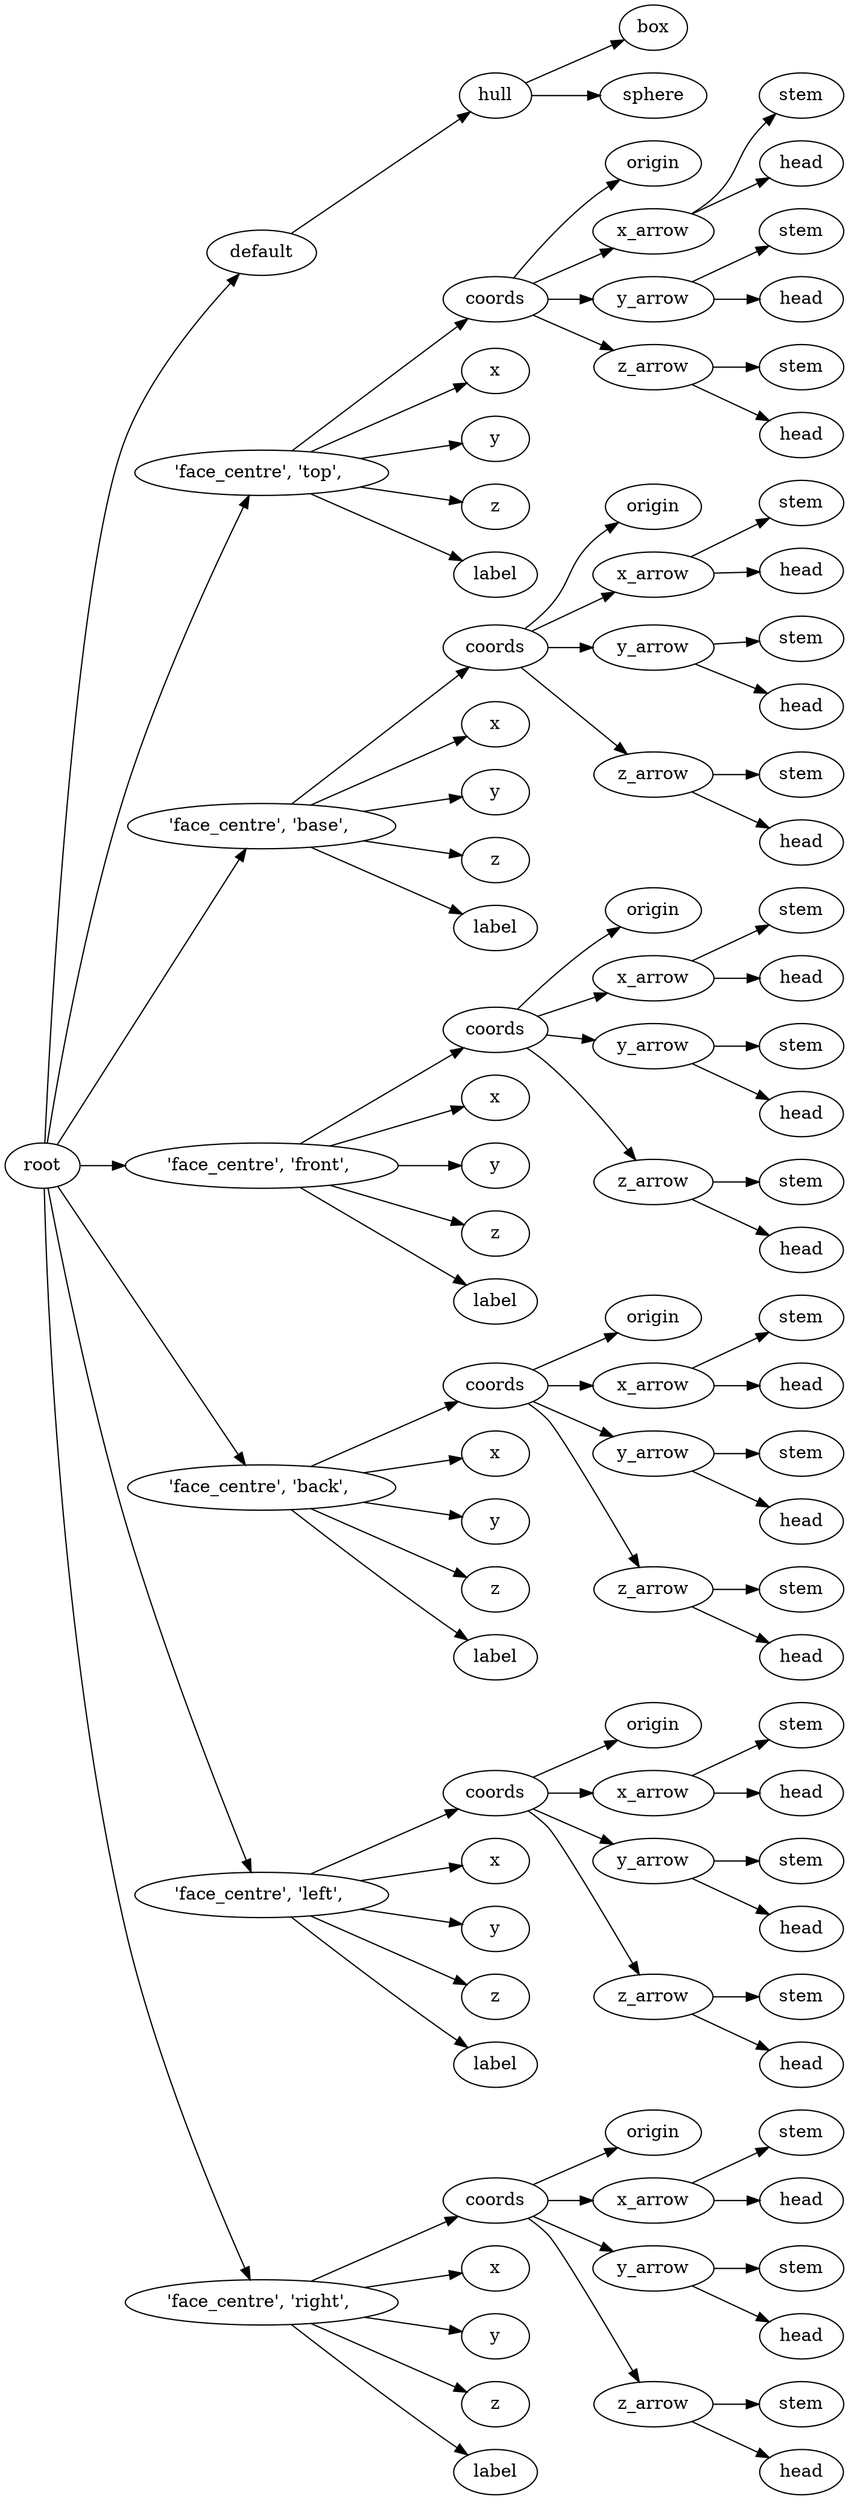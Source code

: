 digraph default {
	graph [rankdir=LR]
	root_1 [label=root href="javascript:s=&quot;\(\)\nNone&quot;; console.log(s); alert(s);"]
	default_2 [label=default href="javascript:s=&quot;\(&#x27;default&#x27;,\)\nHullExample&quot;; console.log(s); alert(s);" tooltip=HullExample]
	hull_3 [label=hull href="javascript:s=&quot;\(&#x27;default&#x27;,\ &#x27;hull&#x27;\)\nMaker&quot;; console.log(s); alert(s);" tooltip=Maker]
	box_4 [label=box href="javascript:s=&quot;\(&#x27;default&#x27;,\ &#x27;hull&#x27;,\ &#x27;box&#x27;\)\nBox&quot;; console.log(s); alert(s);" tooltip=Box]
	sphere_5 [label=sphere href="javascript:s=&quot;\(&#x27;default&#x27;,\ &#x27;hull&#x27;,\ &#x27;sphere&#x27;\)\nSphere&quot;; console.log(s); alert(s);" tooltip=Sphere]
	6 [label="'face_centre',\ 'top',\ " href="javascript:s=&quot;\(&quot;&#x27;face_centre&#x27;,\ &#x27;top&#x27;,\ &quot;,\)\nAnnotatedCoordinates&quot;; console.log(s); alert(s);" tooltip=AnnotatedCoordinates]
	coords_7 [label=coords href="javascript:s=&quot;\(&quot;&#x27;face_centre&#x27;,\ &#x27;top&#x27;,\ &quot;,\ &#x27;coords&#x27;\)\nCoordinates&quot;; console.log(s); alert(s);" tooltip=Coordinates]
	origin_8 [label=origin href="javascript:s=&quot;\(&quot;&#x27;face_centre&#x27;,\ &#x27;top&#x27;,\ &quot;,\ &#x27;coords&#x27;,\ &#x27;origin&#x27;\)\nCoordinatesCage&quot;; console.log(s); alert(s);" tooltip=CoordinatesCage]
	x_arrow_9 [label=x_arrow href="javascript:s=&quot;\(&quot;&#x27;face_centre&#x27;,\ &#x27;top&#x27;,\ &quot;,\ &#x27;coords&#x27;,\ &#x27;x_arrow&#x27;\)\nArrow&quot;; console.log(s); alert(s);" tooltip=Arrow]
	stem_10 [label=stem href="javascript:s=&quot;\(&quot;&#x27;face_centre&#x27;,\ &#x27;top&#x27;,\ &quot;,\ &#x27;coords&#x27;,\ &#x27;x_arrow&#x27;,\ &#x27;stem&#x27;\)\nCone&quot;; console.log(s); alert(s);" tooltip=Cone]
	head_11 [label=head href="javascript:s=&quot;\(&quot;&#x27;face_centre&#x27;,\ &#x27;top&#x27;,\ &quot;,\ &#x27;coords&#x27;,\ &#x27;x_arrow&#x27;,\ &#x27;head&#x27;\)\nCone&quot;; console.log(s); alert(s);" tooltip=Cone]
	y_arrow_12 [label=y_arrow href="javascript:s=&quot;\(&quot;&#x27;face_centre&#x27;,\ &#x27;top&#x27;,\ &quot;,\ &#x27;coords&#x27;,\ &#x27;y_arrow&#x27;\)\nArrow&quot;; console.log(s); alert(s);" tooltip=Arrow]
	stem_13 [label=stem href="javascript:s=&quot;\(&quot;&#x27;face_centre&#x27;,\ &#x27;top&#x27;,\ &quot;,\ &#x27;coords&#x27;,\ &#x27;y_arrow&#x27;,\ &#x27;stem&#x27;\)\nCone&quot;; console.log(s); alert(s);" tooltip=Cone]
	head_14 [label=head href="javascript:s=&quot;\(&quot;&#x27;face_centre&#x27;,\ &#x27;top&#x27;,\ &quot;,\ &#x27;coords&#x27;,\ &#x27;y_arrow&#x27;,\ &#x27;head&#x27;\)\nCone&quot;; console.log(s); alert(s);" tooltip=Cone]
	z_arrow_15 [label=z_arrow href="javascript:s=&quot;\(&quot;&#x27;face_centre&#x27;,\ &#x27;top&#x27;,\ &quot;,\ &#x27;coords&#x27;,\ &#x27;z_arrow&#x27;\)\nArrow&quot;; console.log(s); alert(s);" tooltip=Arrow]
	stem_16 [label=stem href="javascript:s=&quot;\(&quot;&#x27;face_centre&#x27;,\ &#x27;top&#x27;,\ &quot;,\ &#x27;coords&#x27;,\ &#x27;z_arrow&#x27;,\ &#x27;stem&#x27;\)\nCone&quot;; console.log(s); alert(s);" tooltip=Cone]
	head_17 [label=head href="javascript:s=&quot;\(&quot;&#x27;face_centre&#x27;,\ &#x27;top&#x27;,\ &quot;,\ &#x27;coords&#x27;,\ &#x27;z_arrow&#x27;,\ &#x27;head&#x27;\)\nCone&quot;; console.log(s); alert(s);" tooltip=Cone]
	x_18 [label=x href="javascript:s=&quot;\(&quot;&#x27;face_centre&#x27;,\ &#x27;top&#x27;,\ &quot;,\ &#x27;x&#x27;\)\nText&quot;; console.log(s); alert(s);" tooltip=Text]
	y_19 [label=y href="javascript:s=&quot;\(&quot;&#x27;face_centre&#x27;,\ &#x27;top&#x27;,\ &quot;,\ &#x27;y&#x27;\)\nText&quot;; console.log(s); alert(s);" tooltip=Text]
	z_20 [label=z href="javascript:s=&quot;\(&quot;&#x27;face_centre&#x27;,\ &#x27;top&#x27;,\ &quot;,\ &#x27;z&#x27;\)\nText&quot;; console.log(s); alert(s);" tooltip=Text]
	label_21 [label=label href="javascript:s=&quot;\(&quot;&#x27;face_centre&#x27;,\ &#x27;top&#x27;,\ &quot;,\ &#x27;label&#x27;\)\nText&quot;; console.log(s); alert(s);" tooltip=Text]
	22 [label="'face_centre',\ 'base',\ " href="javascript:s=&quot;\(&quot;&#x27;face_centre&#x27;,\ &#x27;base&#x27;,\ &quot;,\)\nAnnotatedCoordinates&quot;; console.log(s); alert(s);" tooltip=AnnotatedCoordinates]
	coords_23 [label=coords href="javascript:s=&quot;\(&quot;&#x27;face_centre&#x27;,\ &#x27;base&#x27;,\ &quot;,\ &#x27;coords&#x27;\)\nCoordinates&quot;; console.log(s); alert(s);" tooltip=Coordinates]
	origin_24 [label=origin href="javascript:s=&quot;\(&quot;&#x27;face_centre&#x27;,\ &#x27;base&#x27;,\ &quot;,\ &#x27;coords&#x27;,\ &#x27;origin&#x27;\)\nCoordinatesCage&quot;; console.log(s); alert(s);" tooltip=CoordinatesCage]
	x_arrow_25 [label=x_arrow href="javascript:s=&quot;\(&quot;&#x27;face_centre&#x27;,\ &#x27;base&#x27;,\ &quot;,\ &#x27;coords&#x27;,\ &#x27;x_arrow&#x27;\)\nArrow&quot;; console.log(s); alert(s);" tooltip=Arrow]
	stem_26 [label=stem href="javascript:s=&quot;\(&quot;&#x27;face_centre&#x27;,\ &#x27;base&#x27;,\ &quot;,\ &#x27;coords&#x27;,\ &#x27;x_arrow&#x27;,\ &#x27;stem&#x27;\)\nCone&quot;; console.log(s); alert(s);" tooltip=Cone]
	head_27 [label=head href="javascript:s=&quot;\(&quot;&#x27;face_centre&#x27;,\ &#x27;base&#x27;,\ &quot;,\ &#x27;coords&#x27;,\ &#x27;x_arrow&#x27;,\ &#x27;head&#x27;\)\nCone&quot;; console.log(s); alert(s);" tooltip=Cone]
	y_arrow_28 [label=y_arrow href="javascript:s=&quot;\(&quot;&#x27;face_centre&#x27;,\ &#x27;base&#x27;,\ &quot;,\ &#x27;coords&#x27;,\ &#x27;y_arrow&#x27;\)\nArrow&quot;; console.log(s); alert(s);" tooltip=Arrow]
	stem_29 [label=stem href="javascript:s=&quot;\(&quot;&#x27;face_centre&#x27;,\ &#x27;base&#x27;,\ &quot;,\ &#x27;coords&#x27;,\ &#x27;y_arrow&#x27;,\ &#x27;stem&#x27;\)\nCone&quot;; console.log(s); alert(s);" tooltip=Cone]
	head_30 [label=head href="javascript:s=&quot;\(&quot;&#x27;face_centre&#x27;,\ &#x27;base&#x27;,\ &quot;,\ &#x27;coords&#x27;,\ &#x27;y_arrow&#x27;,\ &#x27;head&#x27;\)\nCone&quot;; console.log(s); alert(s);" tooltip=Cone]
	z_arrow_31 [label=z_arrow href="javascript:s=&quot;\(&quot;&#x27;face_centre&#x27;,\ &#x27;base&#x27;,\ &quot;,\ &#x27;coords&#x27;,\ &#x27;z_arrow&#x27;\)\nArrow&quot;; console.log(s); alert(s);" tooltip=Arrow]
	stem_32 [label=stem href="javascript:s=&quot;\(&quot;&#x27;face_centre&#x27;,\ &#x27;base&#x27;,\ &quot;,\ &#x27;coords&#x27;,\ &#x27;z_arrow&#x27;,\ &#x27;stem&#x27;\)\nCone&quot;; console.log(s); alert(s);" tooltip=Cone]
	head_33 [label=head href="javascript:s=&quot;\(&quot;&#x27;face_centre&#x27;,\ &#x27;base&#x27;,\ &quot;,\ &#x27;coords&#x27;,\ &#x27;z_arrow&#x27;,\ &#x27;head&#x27;\)\nCone&quot;; console.log(s); alert(s);" tooltip=Cone]
	x_34 [label=x href="javascript:s=&quot;\(&quot;&#x27;face_centre&#x27;,\ &#x27;base&#x27;,\ &quot;,\ &#x27;x&#x27;\)\nText&quot;; console.log(s); alert(s);" tooltip=Text]
	y_35 [label=y href="javascript:s=&quot;\(&quot;&#x27;face_centre&#x27;,\ &#x27;base&#x27;,\ &quot;,\ &#x27;y&#x27;\)\nText&quot;; console.log(s); alert(s);" tooltip=Text]
	z_36 [label=z href="javascript:s=&quot;\(&quot;&#x27;face_centre&#x27;,\ &#x27;base&#x27;,\ &quot;,\ &#x27;z&#x27;\)\nText&quot;; console.log(s); alert(s);" tooltip=Text]
	label_37 [label=label href="javascript:s=&quot;\(&quot;&#x27;face_centre&#x27;,\ &#x27;base&#x27;,\ &quot;,\ &#x27;label&#x27;\)\nText&quot;; console.log(s); alert(s);" tooltip=Text]
	38 [label="'face_centre',\ 'front',\ " href="javascript:s=&quot;\(&quot;&#x27;face_centre&#x27;,\ &#x27;front&#x27;,\ &quot;,\)\nAnnotatedCoordinates&quot;; console.log(s); alert(s);" tooltip=AnnotatedCoordinates]
	coords_39 [label=coords href="javascript:s=&quot;\(&quot;&#x27;face_centre&#x27;,\ &#x27;front&#x27;,\ &quot;,\ &#x27;coords&#x27;\)\nCoordinates&quot;; console.log(s); alert(s);" tooltip=Coordinates]
	origin_40 [label=origin href="javascript:s=&quot;\(&quot;&#x27;face_centre&#x27;,\ &#x27;front&#x27;,\ &quot;,\ &#x27;coords&#x27;,\ &#x27;origin&#x27;\)\nCoordinatesCage&quot;; console.log(s); alert(s);" tooltip=CoordinatesCage]
	x_arrow_41 [label=x_arrow href="javascript:s=&quot;\(&quot;&#x27;face_centre&#x27;,\ &#x27;front&#x27;,\ &quot;,\ &#x27;coords&#x27;,\ &#x27;x_arrow&#x27;\)\nArrow&quot;; console.log(s); alert(s);" tooltip=Arrow]
	stem_42 [label=stem href="javascript:s=&quot;\(&quot;&#x27;face_centre&#x27;,\ &#x27;front&#x27;,\ &quot;,\ &#x27;coords&#x27;,\ &#x27;x_arrow&#x27;,\ &#x27;stem&#x27;\)\nCone&quot;; console.log(s); alert(s);" tooltip=Cone]
	head_43 [label=head href="javascript:s=&quot;\(&quot;&#x27;face_centre&#x27;,\ &#x27;front&#x27;,\ &quot;,\ &#x27;coords&#x27;,\ &#x27;x_arrow&#x27;,\ &#x27;head&#x27;\)\nCone&quot;; console.log(s); alert(s);" tooltip=Cone]
	y_arrow_44 [label=y_arrow href="javascript:s=&quot;\(&quot;&#x27;face_centre&#x27;,\ &#x27;front&#x27;,\ &quot;,\ &#x27;coords&#x27;,\ &#x27;y_arrow&#x27;\)\nArrow&quot;; console.log(s); alert(s);" tooltip=Arrow]
	stem_45 [label=stem href="javascript:s=&quot;\(&quot;&#x27;face_centre&#x27;,\ &#x27;front&#x27;,\ &quot;,\ &#x27;coords&#x27;,\ &#x27;y_arrow&#x27;,\ &#x27;stem&#x27;\)\nCone&quot;; console.log(s); alert(s);" tooltip=Cone]
	head_46 [label=head href="javascript:s=&quot;\(&quot;&#x27;face_centre&#x27;,\ &#x27;front&#x27;,\ &quot;,\ &#x27;coords&#x27;,\ &#x27;y_arrow&#x27;,\ &#x27;head&#x27;\)\nCone&quot;; console.log(s); alert(s);" tooltip=Cone]
	z_arrow_47 [label=z_arrow href="javascript:s=&quot;\(&quot;&#x27;face_centre&#x27;,\ &#x27;front&#x27;,\ &quot;,\ &#x27;coords&#x27;,\ &#x27;z_arrow&#x27;\)\nArrow&quot;; console.log(s); alert(s);" tooltip=Arrow]
	stem_48 [label=stem href="javascript:s=&quot;\(&quot;&#x27;face_centre&#x27;,\ &#x27;front&#x27;,\ &quot;,\ &#x27;coords&#x27;,\ &#x27;z_arrow&#x27;,\ &#x27;stem&#x27;\)\nCone&quot;; console.log(s); alert(s);" tooltip=Cone]
	head_49 [label=head href="javascript:s=&quot;\(&quot;&#x27;face_centre&#x27;,\ &#x27;front&#x27;,\ &quot;,\ &#x27;coords&#x27;,\ &#x27;z_arrow&#x27;,\ &#x27;head&#x27;\)\nCone&quot;; console.log(s); alert(s);" tooltip=Cone]
	x_50 [label=x href="javascript:s=&quot;\(&quot;&#x27;face_centre&#x27;,\ &#x27;front&#x27;,\ &quot;,\ &#x27;x&#x27;\)\nText&quot;; console.log(s); alert(s);" tooltip=Text]
	y_51 [label=y href="javascript:s=&quot;\(&quot;&#x27;face_centre&#x27;,\ &#x27;front&#x27;,\ &quot;,\ &#x27;y&#x27;\)\nText&quot;; console.log(s); alert(s);" tooltip=Text]
	z_52 [label=z href="javascript:s=&quot;\(&quot;&#x27;face_centre&#x27;,\ &#x27;front&#x27;,\ &quot;,\ &#x27;z&#x27;\)\nText&quot;; console.log(s); alert(s);" tooltip=Text]
	label_53 [label=label href="javascript:s=&quot;\(&quot;&#x27;face_centre&#x27;,\ &#x27;front&#x27;,\ &quot;,\ &#x27;label&#x27;\)\nText&quot;; console.log(s); alert(s);" tooltip=Text]
	54 [label="'face_centre',\ 'back',\ " href="javascript:s=&quot;\(&quot;&#x27;face_centre&#x27;,\ &#x27;back&#x27;,\ &quot;,\)\nAnnotatedCoordinates&quot;; console.log(s); alert(s);" tooltip=AnnotatedCoordinates]
	coords_55 [label=coords href="javascript:s=&quot;\(&quot;&#x27;face_centre&#x27;,\ &#x27;back&#x27;,\ &quot;,\ &#x27;coords&#x27;\)\nCoordinates&quot;; console.log(s); alert(s);" tooltip=Coordinates]
	origin_56 [label=origin href="javascript:s=&quot;\(&quot;&#x27;face_centre&#x27;,\ &#x27;back&#x27;,\ &quot;,\ &#x27;coords&#x27;,\ &#x27;origin&#x27;\)\nCoordinatesCage&quot;; console.log(s); alert(s);" tooltip=CoordinatesCage]
	x_arrow_57 [label=x_arrow href="javascript:s=&quot;\(&quot;&#x27;face_centre&#x27;,\ &#x27;back&#x27;,\ &quot;,\ &#x27;coords&#x27;,\ &#x27;x_arrow&#x27;\)\nArrow&quot;; console.log(s); alert(s);" tooltip=Arrow]
	stem_58 [label=stem href="javascript:s=&quot;\(&quot;&#x27;face_centre&#x27;,\ &#x27;back&#x27;,\ &quot;,\ &#x27;coords&#x27;,\ &#x27;x_arrow&#x27;,\ &#x27;stem&#x27;\)\nCone&quot;; console.log(s); alert(s);" tooltip=Cone]
	head_59 [label=head href="javascript:s=&quot;\(&quot;&#x27;face_centre&#x27;,\ &#x27;back&#x27;,\ &quot;,\ &#x27;coords&#x27;,\ &#x27;x_arrow&#x27;,\ &#x27;head&#x27;\)\nCone&quot;; console.log(s); alert(s);" tooltip=Cone]
	y_arrow_60 [label=y_arrow href="javascript:s=&quot;\(&quot;&#x27;face_centre&#x27;,\ &#x27;back&#x27;,\ &quot;,\ &#x27;coords&#x27;,\ &#x27;y_arrow&#x27;\)\nArrow&quot;; console.log(s); alert(s);" tooltip=Arrow]
	stem_61 [label=stem href="javascript:s=&quot;\(&quot;&#x27;face_centre&#x27;,\ &#x27;back&#x27;,\ &quot;,\ &#x27;coords&#x27;,\ &#x27;y_arrow&#x27;,\ &#x27;stem&#x27;\)\nCone&quot;; console.log(s); alert(s);" tooltip=Cone]
	head_62 [label=head href="javascript:s=&quot;\(&quot;&#x27;face_centre&#x27;,\ &#x27;back&#x27;,\ &quot;,\ &#x27;coords&#x27;,\ &#x27;y_arrow&#x27;,\ &#x27;head&#x27;\)\nCone&quot;; console.log(s); alert(s);" tooltip=Cone]
	z_arrow_63 [label=z_arrow href="javascript:s=&quot;\(&quot;&#x27;face_centre&#x27;,\ &#x27;back&#x27;,\ &quot;,\ &#x27;coords&#x27;,\ &#x27;z_arrow&#x27;\)\nArrow&quot;; console.log(s); alert(s);" tooltip=Arrow]
	stem_64 [label=stem href="javascript:s=&quot;\(&quot;&#x27;face_centre&#x27;,\ &#x27;back&#x27;,\ &quot;,\ &#x27;coords&#x27;,\ &#x27;z_arrow&#x27;,\ &#x27;stem&#x27;\)\nCone&quot;; console.log(s); alert(s);" tooltip=Cone]
	head_65 [label=head href="javascript:s=&quot;\(&quot;&#x27;face_centre&#x27;,\ &#x27;back&#x27;,\ &quot;,\ &#x27;coords&#x27;,\ &#x27;z_arrow&#x27;,\ &#x27;head&#x27;\)\nCone&quot;; console.log(s); alert(s);" tooltip=Cone]
	x_66 [label=x href="javascript:s=&quot;\(&quot;&#x27;face_centre&#x27;,\ &#x27;back&#x27;,\ &quot;,\ &#x27;x&#x27;\)\nText&quot;; console.log(s); alert(s);" tooltip=Text]
	y_67 [label=y href="javascript:s=&quot;\(&quot;&#x27;face_centre&#x27;,\ &#x27;back&#x27;,\ &quot;,\ &#x27;y&#x27;\)\nText&quot;; console.log(s); alert(s);" tooltip=Text]
	z_68 [label=z href="javascript:s=&quot;\(&quot;&#x27;face_centre&#x27;,\ &#x27;back&#x27;,\ &quot;,\ &#x27;z&#x27;\)\nText&quot;; console.log(s); alert(s);" tooltip=Text]
	label_69 [label=label href="javascript:s=&quot;\(&quot;&#x27;face_centre&#x27;,\ &#x27;back&#x27;,\ &quot;,\ &#x27;label&#x27;\)\nText&quot;; console.log(s); alert(s);" tooltip=Text]
	70 [label="'face_centre',\ 'left',\ " href="javascript:s=&quot;\(&quot;&#x27;face_centre&#x27;,\ &#x27;left&#x27;,\ &quot;,\)\nAnnotatedCoordinates&quot;; console.log(s); alert(s);" tooltip=AnnotatedCoordinates]
	coords_71 [label=coords href="javascript:s=&quot;\(&quot;&#x27;face_centre&#x27;,\ &#x27;left&#x27;,\ &quot;,\ &#x27;coords&#x27;\)\nCoordinates&quot;; console.log(s); alert(s);" tooltip=Coordinates]
	origin_72 [label=origin href="javascript:s=&quot;\(&quot;&#x27;face_centre&#x27;,\ &#x27;left&#x27;,\ &quot;,\ &#x27;coords&#x27;,\ &#x27;origin&#x27;\)\nCoordinatesCage&quot;; console.log(s); alert(s);" tooltip=CoordinatesCage]
	x_arrow_73 [label=x_arrow href="javascript:s=&quot;\(&quot;&#x27;face_centre&#x27;,\ &#x27;left&#x27;,\ &quot;,\ &#x27;coords&#x27;,\ &#x27;x_arrow&#x27;\)\nArrow&quot;; console.log(s); alert(s);" tooltip=Arrow]
	stem_74 [label=stem href="javascript:s=&quot;\(&quot;&#x27;face_centre&#x27;,\ &#x27;left&#x27;,\ &quot;,\ &#x27;coords&#x27;,\ &#x27;x_arrow&#x27;,\ &#x27;stem&#x27;\)\nCone&quot;; console.log(s); alert(s);" tooltip=Cone]
	head_75 [label=head href="javascript:s=&quot;\(&quot;&#x27;face_centre&#x27;,\ &#x27;left&#x27;,\ &quot;,\ &#x27;coords&#x27;,\ &#x27;x_arrow&#x27;,\ &#x27;head&#x27;\)\nCone&quot;; console.log(s); alert(s);" tooltip=Cone]
	y_arrow_76 [label=y_arrow href="javascript:s=&quot;\(&quot;&#x27;face_centre&#x27;,\ &#x27;left&#x27;,\ &quot;,\ &#x27;coords&#x27;,\ &#x27;y_arrow&#x27;\)\nArrow&quot;; console.log(s); alert(s);" tooltip=Arrow]
	stem_77 [label=stem href="javascript:s=&quot;\(&quot;&#x27;face_centre&#x27;,\ &#x27;left&#x27;,\ &quot;,\ &#x27;coords&#x27;,\ &#x27;y_arrow&#x27;,\ &#x27;stem&#x27;\)\nCone&quot;; console.log(s); alert(s);" tooltip=Cone]
	head_78 [label=head href="javascript:s=&quot;\(&quot;&#x27;face_centre&#x27;,\ &#x27;left&#x27;,\ &quot;,\ &#x27;coords&#x27;,\ &#x27;y_arrow&#x27;,\ &#x27;head&#x27;\)\nCone&quot;; console.log(s); alert(s);" tooltip=Cone]
	z_arrow_79 [label=z_arrow href="javascript:s=&quot;\(&quot;&#x27;face_centre&#x27;,\ &#x27;left&#x27;,\ &quot;,\ &#x27;coords&#x27;,\ &#x27;z_arrow&#x27;\)\nArrow&quot;; console.log(s); alert(s);" tooltip=Arrow]
	stem_80 [label=stem href="javascript:s=&quot;\(&quot;&#x27;face_centre&#x27;,\ &#x27;left&#x27;,\ &quot;,\ &#x27;coords&#x27;,\ &#x27;z_arrow&#x27;,\ &#x27;stem&#x27;\)\nCone&quot;; console.log(s); alert(s);" tooltip=Cone]
	head_81 [label=head href="javascript:s=&quot;\(&quot;&#x27;face_centre&#x27;,\ &#x27;left&#x27;,\ &quot;,\ &#x27;coords&#x27;,\ &#x27;z_arrow&#x27;,\ &#x27;head&#x27;\)\nCone&quot;; console.log(s); alert(s);" tooltip=Cone]
	x_82 [label=x href="javascript:s=&quot;\(&quot;&#x27;face_centre&#x27;,\ &#x27;left&#x27;,\ &quot;,\ &#x27;x&#x27;\)\nText&quot;; console.log(s); alert(s);" tooltip=Text]
	y_83 [label=y href="javascript:s=&quot;\(&quot;&#x27;face_centre&#x27;,\ &#x27;left&#x27;,\ &quot;,\ &#x27;y&#x27;\)\nText&quot;; console.log(s); alert(s);" tooltip=Text]
	z_84 [label=z href="javascript:s=&quot;\(&quot;&#x27;face_centre&#x27;,\ &#x27;left&#x27;,\ &quot;,\ &#x27;z&#x27;\)\nText&quot;; console.log(s); alert(s);" tooltip=Text]
	label_85 [label=label href="javascript:s=&quot;\(&quot;&#x27;face_centre&#x27;,\ &#x27;left&#x27;,\ &quot;,\ &#x27;label&#x27;\)\nText&quot;; console.log(s); alert(s);" tooltip=Text]
	86 [label="'face_centre',\ 'right',\ " href="javascript:s=&quot;\(&quot;&#x27;face_centre&#x27;,\ &#x27;right&#x27;,\ &quot;,\)\nAnnotatedCoordinates&quot;; console.log(s); alert(s);" tooltip=AnnotatedCoordinates]
	coords_87 [label=coords href="javascript:s=&quot;\(&quot;&#x27;face_centre&#x27;,\ &#x27;right&#x27;,\ &quot;,\ &#x27;coords&#x27;\)\nCoordinates&quot;; console.log(s); alert(s);" tooltip=Coordinates]
	origin_88 [label=origin href="javascript:s=&quot;\(&quot;&#x27;face_centre&#x27;,\ &#x27;right&#x27;,\ &quot;,\ &#x27;coords&#x27;,\ &#x27;origin&#x27;\)\nCoordinatesCage&quot;; console.log(s); alert(s);" tooltip=CoordinatesCage]
	x_arrow_89 [label=x_arrow href="javascript:s=&quot;\(&quot;&#x27;face_centre&#x27;,\ &#x27;right&#x27;,\ &quot;,\ &#x27;coords&#x27;,\ &#x27;x_arrow&#x27;\)\nArrow&quot;; console.log(s); alert(s);" tooltip=Arrow]
	stem_90 [label=stem href="javascript:s=&quot;\(&quot;&#x27;face_centre&#x27;,\ &#x27;right&#x27;,\ &quot;,\ &#x27;coords&#x27;,\ &#x27;x_arrow&#x27;,\ &#x27;stem&#x27;\)\nCone&quot;; console.log(s); alert(s);" tooltip=Cone]
	head_91 [label=head href="javascript:s=&quot;\(&quot;&#x27;face_centre&#x27;,\ &#x27;right&#x27;,\ &quot;,\ &#x27;coords&#x27;,\ &#x27;x_arrow&#x27;,\ &#x27;head&#x27;\)\nCone&quot;; console.log(s); alert(s);" tooltip=Cone]
	y_arrow_92 [label=y_arrow href="javascript:s=&quot;\(&quot;&#x27;face_centre&#x27;,\ &#x27;right&#x27;,\ &quot;,\ &#x27;coords&#x27;,\ &#x27;y_arrow&#x27;\)\nArrow&quot;; console.log(s); alert(s);" tooltip=Arrow]
	stem_93 [label=stem href="javascript:s=&quot;\(&quot;&#x27;face_centre&#x27;,\ &#x27;right&#x27;,\ &quot;,\ &#x27;coords&#x27;,\ &#x27;y_arrow&#x27;,\ &#x27;stem&#x27;\)\nCone&quot;; console.log(s); alert(s);" tooltip=Cone]
	head_94 [label=head href="javascript:s=&quot;\(&quot;&#x27;face_centre&#x27;,\ &#x27;right&#x27;,\ &quot;,\ &#x27;coords&#x27;,\ &#x27;y_arrow&#x27;,\ &#x27;head&#x27;\)\nCone&quot;; console.log(s); alert(s);" tooltip=Cone]
	z_arrow_95 [label=z_arrow href="javascript:s=&quot;\(&quot;&#x27;face_centre&#x27;,\ &#x27;right&#x27;,\ &quot;,\ &#x27;coords&#x27;,\ &#x27;z_arrow&#x27;\)\nArrow&quot;; console.log(s); alert(s);" tooltip=Arrow]
	stem_96 [label=stem href="javascript:s=&quot;\(&quot;&#x27;face_centre&#x27;,\ &#x27;right&#x27;,\ &quot;,\ &#x27;coords&#x27;,\ &#x27;z_arrow&#x27;,\ &#x27;stem&#x27;\)\nCone&quot;; console.log(s); alert(s);" tooltip=Cone]
	head_97 [label=head href="javascript:s=&quot;\(&quot;&#x27;face_centre&#x27;,\ &#x27;right&#x27;,\ &quot;,\ &#x27;coords&#x27;,\ &#x27;z_arrow&#x27;,\ &#x27;head&#x27;\)\nCone&quot;; console.log(s); alert(s);" tooltip=Cone]
	x_98 [label=x href="javascript:s=&quot;\(&quot;&#x27;face_centre&#x27;,\ &#x27;right&#x27;,\ &quot;,\ &#x27;x&#x27;\)\nText&quot;; console.log(s); alert(s);" tooltip=Text]
	y_99 [label=y href="javascript:s=&quot;\(&quot;&#x27;face_centre&#x27;,\ &#x27;right&#x27;,\ &quot;,\ &#x27;y&#x27;\)\nText&quot;; console.log(s); alert(s);" tooltip=Text]
	z_100 [label=z href="javascript:s=&quot;\(&quot;&#x27;face_centre&#x27;,\ &#x27;right&#x27;,\ &quot;,\ &#x27;z&#x27;\)\nText&quot;; console.log(s); alert(s);" tooltip=Text]
	label_101 [label=label href="javascript:s=&quot;\(&quot;&#x27;face_centre&#x27;,\ &#x27;right&#x27;,\ &quot;,\ &#x27;label&#x27;\)\nText&quot;; console.log(s); alert(s);" tooltip=Text]
	root_1 -> default_2
	default_2 -> hull_3
	hull_3 -> box_4
	hull_3 -> sphere_5
	root_1 -> 6
	6 -> coords_7
	coords_7 -> origin_8
	coords_7 -> x_arrow_9
	x_arrow_9 -> stem_10
	x_arrow_9 -> head_11
	coords_7 -> y_arrow_12
	y_arrow_12 -> stem_13
	y_arrow_12 -> head_14
	coords_7 -> z_arrow_15
	z_arrow_15 -> stem_16
	z_arrow_15 -> head_17
	6 -> x_18
	6 -> y_19
	6 -> z_20
	6 -> label_21
	root_1 -> 22
	22 -> coords_23
	coords_23 -> origin_24
	coords_23 -> x_arrow_25
	x_arrow_25 -> stem_26
	x_arrow_25 -> head_27
	coords_23 -> y_arrow_28
	y_arrow_28 -> stem_29
	y_arrow_28 -> head_30
	coords_23 -> z_arrow_31
	z_arrow_31 -> stem_32
	z_arrow_31 -> head_33
	22 -> x_34
	22 -> y_35
	22 -> z_36
	22 -> label_37
	root_1 -> 38
	38 -> coords_39
	coords_39 -> origin_40
	coords_39 -> x_arrow_41
	x_arrow_41 -> stem_42
	x_arrow_41 -> head_43
	coords_39 -> y_arrow_44
	y_arrow_44 -> stem_45
	y_arrow_44 -> head_46
	coords_39 -> z_arrow_47
	z_arrow_47 -> stem_48
	z_arrow_47 -> head_49
	38 -> x_50
	38 -> y_51
	38 -> z_52
	38 -> label_53
	root_1 -> 54
	54 -> coords_55
	coords_55 -> origin_56
	coords_55 -> x_arrow_57
	x_arrow_57 -> stem_58
	x_arrow_57 -> head_59
	coords_55 -> y_arrow_60
	y_arrow_60 -> stem_61
	y_arrow_60 -> head_62
	coords_55 -> z_arrow_63
	z_arrow_63 -> stem_64
	z_arrow_63 -> head_65
	54 -> x_66
	54 -> y_67
	54 -> z_68
	54 -> label_69
	root_1 -> 70
	70 -> coords_71
	coords_71 -> origin_72
	coords_71 -> x_arrow_73
	x_arrow_73 -> stem_74
	x_arrow_73 -> head_75
	coords_71 -> y_arrow_76
	y_arrow_76 -> stem_77
	y_arrow_76 -> head_78
	coords_71 -> z_arrow_79
	z_arrow_79 -> stem_80
	z_arrow_79 -> head_81
	70 -> x_82
	70 -> y_83
	70 -> z_84
	70 -> label_85
	root_1 -> 86
	86 -> coords_87
	coords_87 -> origin_88
	coords_87 -> x_arrow_89
	x_arrow_89 -> stem_90
	x_arrow_89 -> head_91
	coords_87 -> y_arrow_92
	y_arrow_92 -> stem_93
	y_arrow_92 -> head_94
	coords_87 -> z_arrow_95
	z_arrow_95 -> stem_96
	z_arrow_95 -> head_97
	86 -> x_98
	86 -> y_99
	86 -> z_100
	86 -> label_101
}
